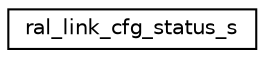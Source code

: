 digraph "Graphical Class Hierarchy"
{
 // LATEX_PDF_SIZE
  edge [fontname="Helvetica",fontsize="10",labelfontname="Helvetica",labelfontsize="10"];
  node [fontname="Helvetica",fontsize="10",shape=record];
  rankdir="LR";
  Node0 [label="ral_link_cfg_status_s",height=0.2,width=0.4,color="black", fillcolor="white", style="filled",URL="$structral__link__cfg__status__s.html",tooltip=" "];
}
